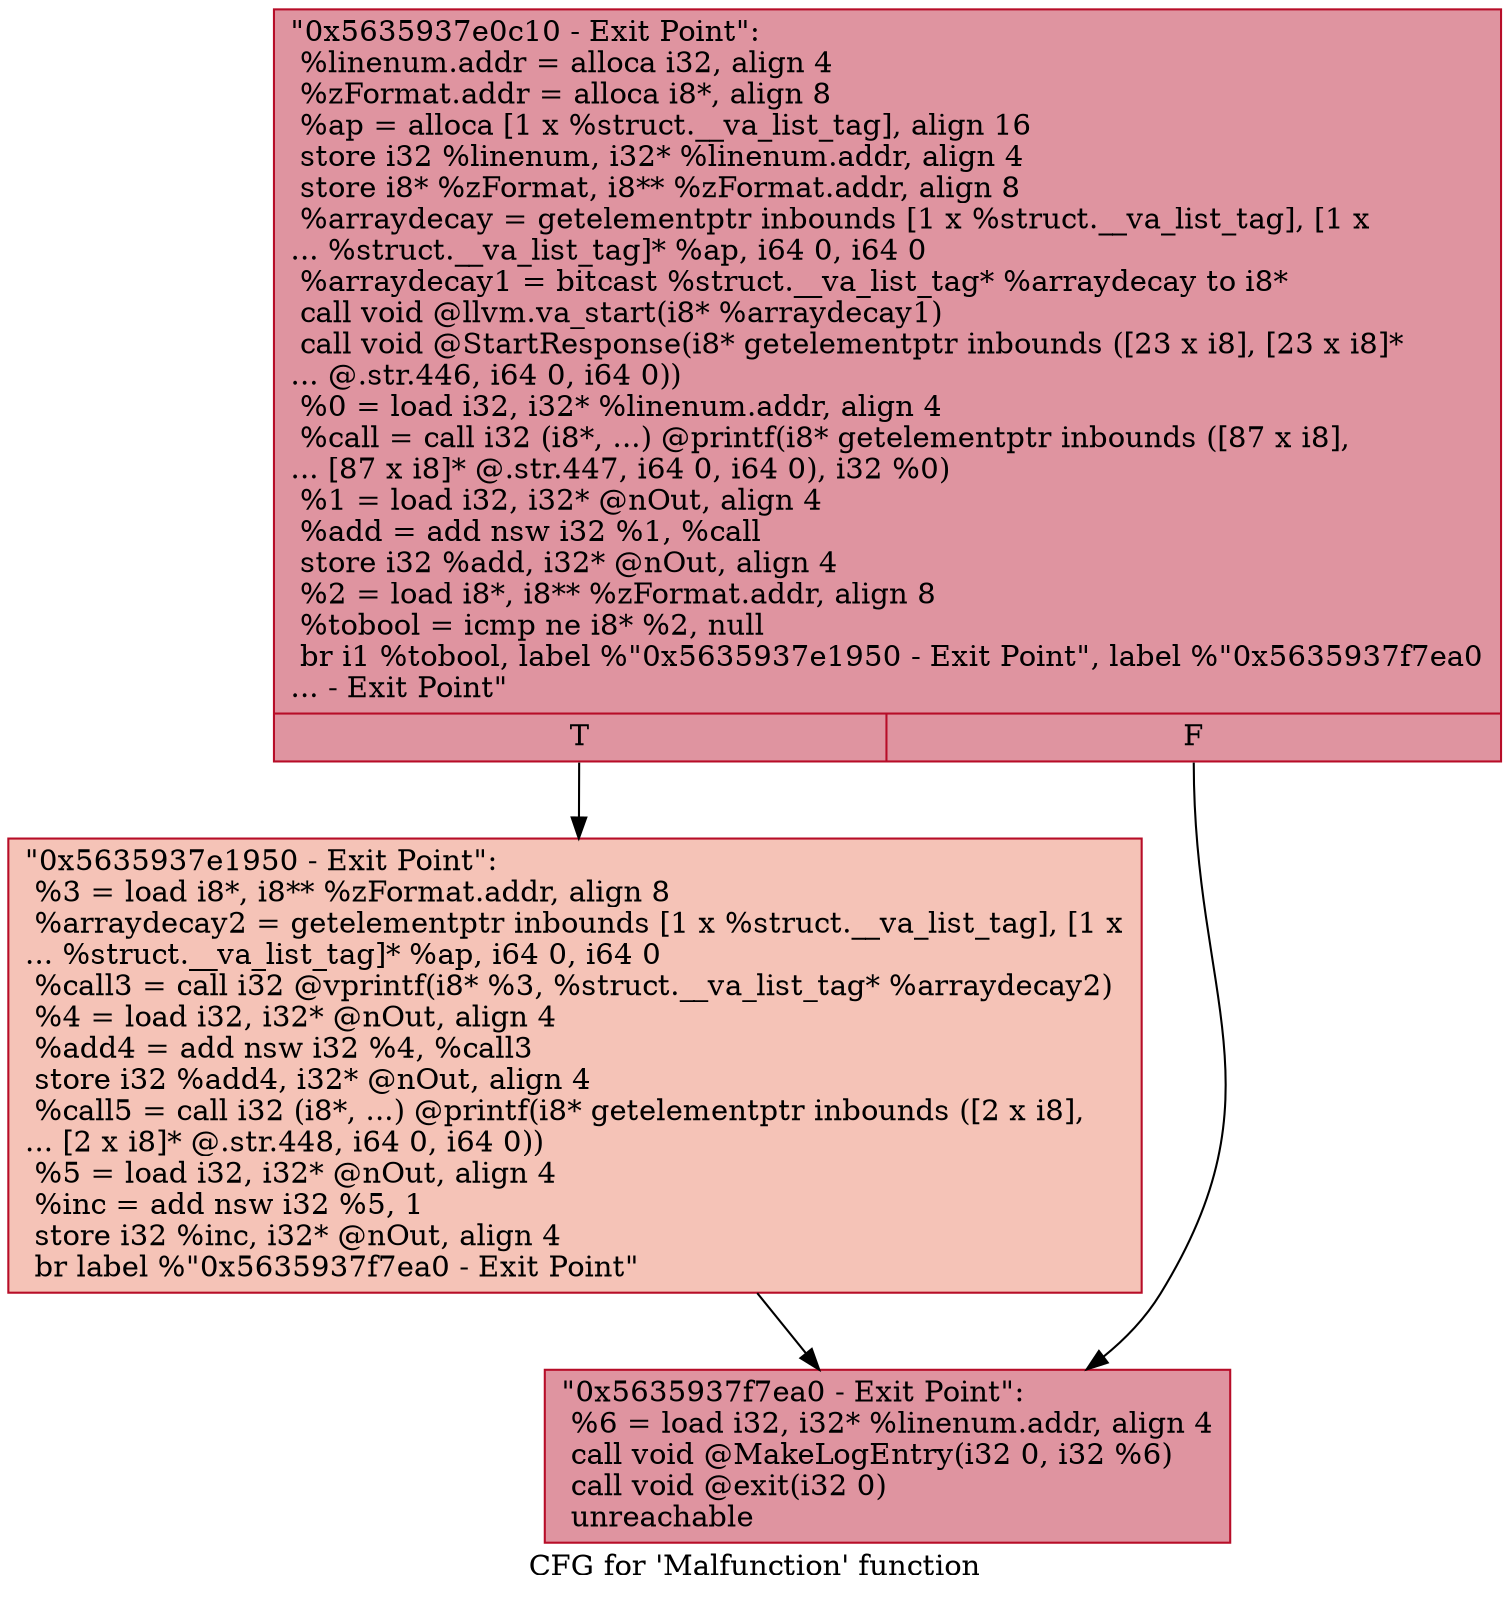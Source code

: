 digraph "CFG for 'Malfunction' function" {
	label="CFG for 'Malfunction' function";

	Node0x5635937e0c10 [shape=record,color="#b70d28ff", style=filled, fillcolor="#b70d2870",label="{\"0x5635937e0c10 - Exit Point\":\l  %linenum.addr = alloca i32, align 4\l  %zFormat.addr = alloca i8*, align 8\l  %ap = alloca [1 x %struct.__va_list_tag], align 16\l  store i32 %linenum, i32* %linenum.addr, align 4\l  store i8* %zFormat, i8** %zFormat.addr, align 8\l  %arraydecay = getelementptr inbounds [1 x %struct.__va_list_tag], [1 x\l... %struct.__va_list_tag]* %ap, i64 0, i64 0\l  %arraydecay1 = bitcast %struct.__va_list_tag* %arraydecay to i8*\l  call void @llvm.va_start(i8* %arraydecay1)\l  call void @StartResponse(i8* getelementptr inbounds ([23 x i8], [23 x i8]*\l... @.str.446, i64 0, i64 0))\l  %0 = load i32, i32* %linenum.addr, align 4\l  %call = call i32 (i8*, ...) @printf(i8* getelementptr inbounds ([87 x i8],\l... [87 x i8]* @.str.447, i64 0, i64 0), i32 %0)\l  %1 = load i32, i32* @nOut, align 4\l  %add = add nsw i32 %1, %call\l  store i32 %add, i32* @nOut, align 4\l  %2 = load i8*, i8** %zFormat.addr, align 8\l  %tobool = icmp ne i8* %2, null\l  br i1 %tobool, label %\"0x5635937e1950 - Exit Point\", label %\"0x5635937f7ea0\l... - Exit Point\"\l|{<s0>T|<s1>F}}"];
	Node0x5635937e0c10:s0 -> Node0x5635937e1950;
	Node0x5635937e0c10:s1 -> Node0x5635937f7ea0;
	Node0x5635937e1950 [shape=record,color="#b70d28ff", style=filled, fillcolor="#e8765c70",label="{\"0x5635937e1950 - Exit Point\":                    \l  %3 = load i8*, i8** %zFormat.addr, align 8\l  %arraydecay2 = getelementptr inbounds [1 x %struct.__va_list_tag], [1 x\l... %struct.__va_list_tag]* %ap, i64 0, i64 0\l  %call3 = call i32 @vprintf(i8* %3, %struct.__va_list_tag* %arraydecay2)\l  %4 = load i32, i32* @nOut, align 4\l  %add4 = add nsw i32 %4, %call3\l  store i32 %add4, i32* @nOut, align 4\l  %call5 = call i32 (i8*, ...) @printf(i8* getelementptr inbounds ([2 x i8],\l... [2 x i8]* @.str.448, i64 0, i64 0))\l  %5 = load i32, i32* @nOut, align 4\l  %inc = add nsw i32 %5, 1\l  store i32 %inc, i32* @nOut, align 4\l  br label %\"0x5635937f7ea0 - Exit Point\"\l}"];
	Node0x5635937e1950 -> Node0x5635937f7ea0;
	Node0x5635937f7ea0 [shape=record,color="#b70d28ff", style=filled, fillcolor="#b70d2870",label="{\"0x5635937f7ea0 - Exit Point\":                    \l  %6 = load i32, i32* %linenum.addr, align 4\l  call void @MakeLogEntry(i32 0, i32 %6)\l  call void @exit(i32 0)\l  unreachable\l}"];
}
